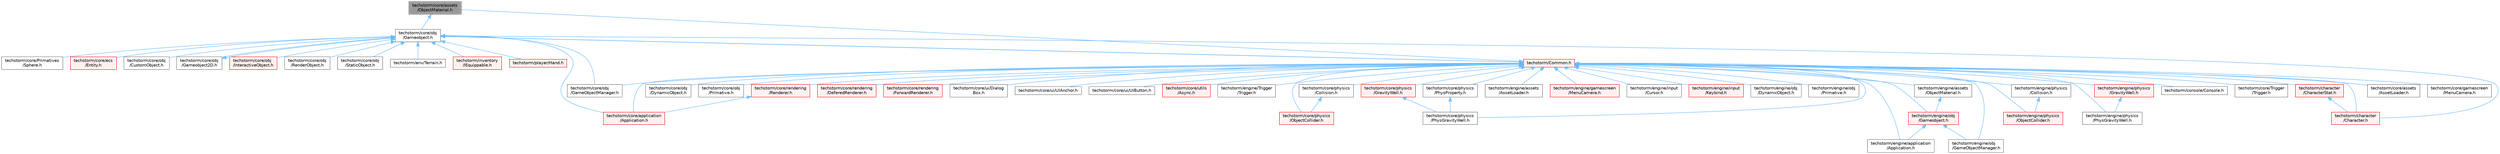 digraph "techstorm/core/assets/ObjectMaterial.h"
{
 // LATEX_PDF_SIZE
  bgcolor="transparent";
  edge [fontname=Helvetica,fontsize=10,labelfontname=Helvetica,labelfontsize=10];
  node [fontname=Helvetica,fontsize=10,shape=box,height=0.2,width=0.4];
  Node1 [id="Node000001",label="techstorm/core/assets\l/ObjectMaterial.h",height=0.2,width=0.4,color="gray40", fillcolor="grey60", style="filled", fontcolor="black",tooltip=" "];
  Node1 -> Node2 [id="edge1_Node000001_Node000002",dir="back",color="steelblue1",style="solid",tooltip=" "];
  Node2 [id="Node000002",label="techstorm/core/obj\l/Gameobject.h",height=0.2,width=0.4,color="grey40", fillcolor="white", style="filled",URL="$core_2obj_2_gameobject_8h.html",tooltip=" "];
  Node2 -> Node3 [id="edge2_Node000002_Node000003",dir="back",color="steelblue1",style="solid",tooltip=" "];
  Node3 [id="Node000003",label="techstorm/Common.h",height=0.2,width=0.4,color="red", fillcolor="#FFF0F0", style="filled",URL="$_common_8h.html",tooltip=" "];
  Node3 -> Node4 [id="edge3_Node000003_Node000004",dir="back",color="steelblue1",style="solid",tooltip=" "];
  Node4 [id="Node000004",label="techstorm/character\l/Character.h",height=0.2,width=0.4,color="red", fillcolor="#FFF0F0", style="filled",URL="$_character_8h.html",tooltip=" "];
  Node3 -> Node23 [id="edge4_Node000003_Node000023",dir="back",color="steelblue1",style="solid",tooltip=" "];
  Node23 [id="Node000023",label="techstorm/character\l/CharacterStat.h",height=0.2,width=0.4,color="red", fillcolor="#FFF0F0", style="filled",URL="$_character_stat_8h.html",tooltip=" "];
  Node23 -> Node4 [id="edge5_Node000023_Node000004",dir="back",color="steelblue1",style="solid",tooltip=" "];
  Node3 -> Node26 [id="edge6_Node000003_Node000026",dir="back",color="steelblue1",style="solid",tooltip=" "];
  Node26 [id="Node000026",label="techstorm/console/Console.h",height=0.2,width=0.4,color="grey40", fillcolor="white", style="filled",URL="$_console_8h.html",tooltip=" "];
  Node3 -> Node27 [id="edge7_Node000003_Node000027",dir="back",color="steelblue1",style="solid",tooltip=" "];
  Node27 [id="Node000027",label="techstorm/core/Trigger\l/Trigger.h",height=0.2,width=0.4,color="grey40", fillcolor="white", style="filled",URL="$core_2_trigger_2_trigger_8h.html",tooltip=" "];
  Node3 -> Node7 [id="edge8_Node000003_Node000007",dir="back",color="steelblue1",style="solid",tooltip=" "];
  Node7 [id="Node000007",label="techstorm/core/application\l/Application.h",height=0.2,width=0.4,color="red", fillcolor="#FFF0F0", style="filled",URL="$core_2application_2_application_8h.html",tooltip=" "];
  Node3 -> Node28 [id="edge9_Node000003_Node000028",dir="back",color="steelblue1",style="solid",tooltip=" "];
  Node28 [id="Node000028",label="techstorm/core/assets\l/AssetLoader.h",height=0.2,width=0.4,color="grey40", fillcolor="white", style="filled",URL="$core_2assets_2_asset_loader_8h.html",tooltip=" "];
  Node3 -> Node1 [id="edge10_Node000003_Node000001",dir="back",color="steelblue1",style="solid",tooltip=" "];
  Node3 -> Node29 [id="edge11_Node000003_Node000029",dir="back",color="steelblue1",style="solid",tooltip=" "];
  Node29 [id="Node000029",label="techstorm/core/gamescreen\l/MenuCamera.h",height=0.2,width=0.4,color="grey40", fillcolor="white", style="filled",URL="$core_2gamescreen_2_menu_camera_8h.html",tooltip=" "];
  Node3 -> Node30 [id="edge12_Node000003_Node000030",dir="back",color="steelblue1",style="solid",tooltip=" "];
  Node30 [id="Node000030",label="techstorm/core/obj\l/DynamicObject.h",height=0.2,width=0.4,color="grey40", fillcolor="white", style="filled",URL="$core_2obj_2_dynamic_object_8h.html",tooltip=" "];
  Node3 -> Node31 [id="edge13_Node000003_Node000031",dir="back",color="steelblue1",style="solid",tooltip=" "];
  Node31 [id="Node000031",label="techstorm/core/obj\l/GameObjectManager.h",height=0.2,width=0.4,color="grey40", fillcolor="white", style="filled",URL="$core_2obj_2_game_object_manager_8h.html",tooltip=" "];
  Node3 -> Node2 [id="edge14_Node000003_Node000002",dir="back",color="steelblue1",style="solid",tooltip=" "];
  Node3 -> Node32 [id="edge15_Node000003_Node000032",dir="back",color="steelblue1",style="solid",tooltip=" "];
  Node32 [id="Node000032",label="techstorm/core/obj\l/Primative.h",height=0.2,width=0.4,color="grey40", fillcolor="white", style="filled",URL="$core_2obj_2_primative_8h.html",tooltip=" "];
  Node3 -> Node33 [id="edge16_Node000003_Node000033",dir="back",color="steelblue1",style="solid",tooltip=" "];
  Node33 [id="Node000033",label="techstorm/core/physics\l/Collision.h",height=0.2,width=0.4,color="grey40", fillcolor="white", style="filled",URL="$core_2physics_2_collision_8h.html",tooltip=" "];
  Node33 -> Node34 [id="edge17_Node000033_Node000034",dir="back",color="steelblue1",style="solid",tooltip=" "];
  Node34 [id="Node000034",label="techstorm/core/physics\l/ObjectCollider.h",height=0.2,width=0.4,color="red", fillcolor="#FFF0F0", style="filled",URL="$core_2physics_2_object_collider_8h.html",tooltip=" "];
  Node3 -> Node36 [id="edge18_Node000003_Node000036",dir="back",color="steelblue1",style="solid",tooltip=" "];
  Node36 [id="Node000036",label="techstorm/core/physics\l/GravityWell.h",height=0.2,width=0.4,color="red", fillcolor="#FFF0F0", style="filled",URL="$core_2physics_2_gravity_well_8h.html",tooltip=" "];
  Node36 -> Node38 [id="edge19_Node000036_Node000038",dir="back",color="steelblue1",style="solid",tooltip=" "];
  Node38 [id="Node000038",label="techstorm/core/physics\l/PhysGravityWell.h",height=0.2,width=0.4,color="grey40", fillcolor="white", style="filled",URL="$core_2physics_2_phys_gravity_well_8h.html",tooltip=" "];
  Node3 -> Node34 [id="edge20_Node000003_Node000034",dir="back",color="steelblue1",style="solid",tooltip=" "];
  Node3 -> Node38 [id="edge21_Node000003_Node000038",dir="back",color="steelblue1",style="solid",tooltip=" "];
  Node3 -> Node39 [id="edge22_Node000003_Node000039",dir="back",color="steelblue1",style="solid",tooltip=" "];
  Node39 [id="Node000039",label="techstorm/core/physics\l/PhysProperty.h",height=0.2,width=0.4,color="grey40", fillcolor="white", style="filled",URL="$core_2physics_2_phys_property_8h.html",tooltip=" "];
  Node39 -> Node38 [id="edge23_Node000039_Node000038",dir="back",color="steelblue1",style="solid",tooltip=" "];
  Node3 -> Node40 [id="edge24_Node000003_Node000040",dir="back",color="steelblue1",style="solid",tooltip=" "];
  Node40 [id="Node000040",label="techstorm/core/rendering\l/DeferedRenderer.h",height=0.2,width=0.4,color="red", fillcolor="#FFF0F0", style="filled",URL="$core_2rendering_2_defered_renderer_8h.html",tooltip=" "];
  Node3 -> Node42 [id="edge25_Node000003_Node000042",dir="back",color="steelblue1",style="solid",tooltip=" "];
  Node42 [id="Node000042",label="techstorm/core/rendering\l/ForwardRenderer.h",height=0.2,width=0.4,color="red", fillcolor="#FFF0F0", style="filled",URL="$core_2rendering_2_forward_renderer_8h.html",tooltip=" "];
  Node3 -> Node43 [id="edge26_Node000003_Node000043",dir="back",color="steelblue1",style="solid",tooltip=" "];
  Node43 [id="Node000043",label="techstorm/core/rendering\l/Renderer.h",height=0.2,width=0.4,color="red", fillcolor="#FFF0F0", style="filled",URL="$core_2rendering_2_renderer_8h.html",tooltip=" "];
  Node43 -> Node7 [id="edge27_Node000043_Node000007",dir="back",color="steelblue1",style="solid",tooltip=" "];
  Node3 -> Node44 [id="edge28_Node000003_Node000044",dir="back",color="steelblue1",style="solid",tooltip=" "];
  Node44 [id="Node000044",label="techstorm/core/ui/Dialog\lBox.h",height=0.2,width=0.4,color="grey40", fillcolor="white", style="filled",URL="$core_2ui_2_dialog_box_8h.html",tooltip=" "];
  Node3 -> Node45 [id="edge29_Node000003_Node000045",dir="back",color="steelblue1",style="solid",tooltip=" "];
  Node45 [id="Node000045",label="techstorm/core/ui/UIAnchor.h",height=0.2,width=0.4,color="grey40", fillcolor="white", style="filled",URL="$core_2ui_2_u_i_anchor_8h.html",tooltip=" "];
  Node3 -> Node46 [id="edge30_Node000003_Node000046",dir="back",color="steelblue1",style="solid",tooltip=" "];
  Node46 [id="Node000046",label="techstorm/core/ui/UIButton.h",height=0.2,width=0.4,color="grey40", fillcolor="white", style="filled",URL="$core_2ui_2_u_i_button_8h.html",tooltip=" "];
  Node3 -> Node47 [id="edge31_Node000003_Node000047",dir="back",color="steelblue1",style="solid",tooltip=" "];
  Node47 [id="Node000047",label="techstorm/core/utils\l/Async.h",height=0.2,width=0.4,color="red", fillcolor="#FFF0F0", style="filled",URL="$core_2utils_2_async_8h.html",tooltip=" "];
  Node3 -> Node49 [id="edge32_Node000003_Node000049",dir="back",color="steelblue1",style="solid",tooltip=" "];
  Node49 [id="Node000049",label="techstorm/engine/Trigger\l/Trigger.h",height=0.2,width=0.4,color="grey40", fillcolor="white", style="filled",URL="$engine_2_trigger_2_trigger_8h.html",tooltip=" "];
  Node3 -> Node20 [id="edge33_Node000003_Node000020",dir="back",color="steelblue1",style="solid",tooltip=" "];
  Node20 [id="Node000020",label="techstorm/engine/application\l/Application.h",height=0.2,width=0.4,color="grey40", fillcolor="white", style="filled",URL="$engine_2application_2_application_8h.html",tooltip=" "];
  Node3 -> Node50 [id="edge34_Node000003_Node000050",dir="back",color="steelblue1",style="solid",tooltip=" "];
  Node50 [id="Node000050",label="techstorm/engine/assets\l/AssetLoader.h",height=0.2,width=0.4,color="grey40", fillcolor="white", style="filled",URL="$engine_2assets_2_asset_loader_8h.html",tooltip=" "];
  Node3 -> Node51 [id="edge35_Node000003_Node000051",dir="back",color="steelblue1",style="solid",tooltip=" "];
  Node51 [id="Node000051",label="techstorm/engine/assets\l/ObjectMaterial.h",height=0.2,width=0.4,color="grey40", fillcolor="white", style="filled",URL="$engine_2assets_2_object_material_8h.html",tooltip=" "];
  Node51 -> Node52 [id="edge36_Node000051_Node000052",dir="back",color="steelblue1",style="solid",tooltip=" "];
  Node52 [id="Node000052",label="techstorm/engine/obj\l/Gameobject.h",height=0.2,width=0.4,color="red", fillcolor="#FFF0F0", style="filled",URL="$engine_2obj_2_gameobject_8h.html",tooltip=" "];
  Node52 -> Node20 [id="edge37_Node000052_Node000020",dir="back",color="steelblue1",style="solid",tooltip=" "];
  Node52 -> Node58 [id="edge38_Node000052_Node000058",dir="back",color="steelblue1",style="solid",tooltip=" "];
  Node58 [id="Node000058",label="techstorm/engine/obj\l/GameObjectManager.h",height=0.2,width=0.4,color="grey40", fillcolor="white", style="filled",URL="$engine_2obj_2_game_object_manager_8h.html",tooltip=" "];
  Node3 -> Node63 [id="edge39_Node000003_Node000063",dir="back",color="steelblue1",style="solid",tooltip=" "];
  Node63 [id="Node000063",label="techstorm/engine/gamescreen\l/MenuCamera.h",height=0.2,width=0.4,color="red", fillcolor="#FFF0F0", style="filled",URL="$engine_2gamescreen_2_menu_camera_8h.html",tooltip=" "];
  Node3 -> Node65 [id="edge40_Node000003_Node000065",dir="back",color="steelblue1",style="solid",tooltip=" "];
  Node65 [id="Node000065",label="techstorm/engine/input\l/Cursor.h",height=0.2,width=0.4,color="grey40", fillcolor="white", style="filled",URL="$engine_2input_2_cursor_8h.html",tooltip=" "];
  Node3 -> Node66 [id="edge41_Node000003_Node000066",dir="back",color="steelblue1",style="solid",tooltip=" "];
  Node66 [id="Node000066",label="techstorm/engine/input\l/Keybind.h",height=0.2,width=0.4,color="red", fillcolor="#FFF0F0", style="filled",URL="$engine_2input_2_keybind_8h.html",tooltip=" "];
  Node3 -> Node68 [id="edge42_Node000003_Node000068",dir="back",color="steelblue1",style="solid",tooltip=" "];
  Node68 [id="Node000068",label="techstorm/engine/obj\l/DynamicObject.h",height=0.2,width=0.4,color="grey40", fillcolor="white", style="filled",URL="$engine_2obj_2_dynamic_object_8h.html",tooltip=" "];
  Node3 -> Node58 [id="edge43_Node000003_Node000058",dir="back",color="steelblue1",style="solid",tooltip=" "];
  Node3 -> Node52 [id="edge44_Node000003_Node000052",dir="back",color="steelblue1",style="solid",tooltip=" "];
  Node3 -> Node69 [id="edge45_Node000003_Node000069",dir="back",color="steelblue1",style="solid",tooltip=" "];
  Node69 [id="Node000069",label="techstorm/engine/obj\l/Primative.h",height=0.2,width=0.4,color="grey40", fillcolor="white", style="filled",URL="$engine_2obj_2_primative_8h.html",tooltip=" "];
  Node3 -> Node70 [id="edge46_Node000003_Node000070",dir="back",color="steelblue1",style="solid",tooltip=" "];
  Node70 [id="Node000070",label="techstorm/engine/physics\l/Collision.h",height=0.2,width=0.4,color="grey40", fillcolor="white", style="filled",URL="$engine_2physics_2_collision_8h.html",tooltip=" "];
  Node70 -> Node71 [id="edge47_Node000070_Node000071",dir="back",color="steelblue1",style="solid",tooltip=" "];
  Node71 [id="Node000071",label="techstorm/engine/physics\l/ObjectCollider.h",height=0.2,width=0.4,color="red", fillcolor="#FFF0F0", style="filled",URL="$engine_2physics_2_object_collider_8h.html",tooltip=" "];
  Node3 -> Node73 [id="edge48_Node000003_Node000073",dir="back",color="steelblue1",style="solid",tooltip=" "];
  Node73 [id="Node000073",label="techstorm/engine/physics\l/GravityWell.h",height=0.2,width=0.4,color="red", fillcolor="#FFF0F0", style="filled",URL="$engine_2physics_2_gravity_well_8h.html",tooltip=" "];
  Node73 -> Node75 [id="edge49_Node000073_Node000075",dir="back",color="steelblue1",style="solid",tooltip=" "];
  Node75 [id="Node000075",label="techstorm/engine/physics\l/PhysGravityWell.h",height=0.2,width=0.4,color="grey40", fillcolor="white", style="filled",URL="$engine_2physics_2_phys_gravity_well_8h.html",tooltip=" "];
  Node3 -> Node71 [id="edge50_Node000003_Node000071",dir="back",color="steelblue1",style="solid",tooltip=" "];
  Node3 -> Node75 [id="edge51_Node000003_Node000075",dir="back",color="steelblue1",style="solid",tooltip=" "];
  Node2 -> Node4 [id="edge52_Node000002_Node000004",dir="back",color="steelblue1",style="solid",tooltip=" "];
  Node2 -> Node9 [id="edge53_Node000002_Node000009",dir="back",color="steelblue1",style="solid",tooltip=" "];
  Node9 [id="Node000009",label="techstorm/core/Primatives\l/Sphere.h",height=0.2,width=0.4,color="grey40", fillcolor="white", style="filled",URL="$core_2_primatives_2_sphere_8h.html",tooltip=" "];
  Node2 -> Node7 [id="edge54_Node000002_Node000007",dir="back",color="steelblue1",style="solid",tooltip=" "];
  Node2 -> Node107 [id="edge55_Node000002_Node000107",dir="back",color="steelblue1",style="solid",tooltip=" "];
  Node107 [id="Node000107",label="techstorm/core/ecs\l/Entity.h",height=0.2,width=0.4,color="red", fillcolor="#FFF0F0", style="filled",URL="$core_2ecs_2_entity_8h.html",tooltip=" "];
  Node2 -> Node112 [id="edge56_Node000002_Node000112",dir="back",color="steelblue1",style="solid",tooltip=" "];
  Node112 [id="Node000112",label="techstorm/core/obj\l/CustomObject.h",height=0.2,width=0.4,color="grey40", fillcolor="white", style="filled",URL="$core_2obj_2_custom_object_8h.html",tooltip=" "];
  Node2 -> Node31 [id="edge57_Node000002_Node000031",dir="back",color="steelblue1",style="solid",tooltip=" "];
  Node2 -> Node113 [id="edge58_Node000002_Node000113",dir="back",color="steelblue1",style="solid",tooltip=" "];
  Node113 [id="Node000113",label="techstorm/core/obj\l/Gameobject2D.h",height=0.2,width=0.4,color="grey40", fillcolor="white", style="filled",URL="$core_2obj_2_gameobject2_d_8h.html",tooltip=" "];
  Node113 -> Node2 [id="edge59_Node000113_Node000002",dir="back",color="steelblue1",style="solid",tooltip=" "];
  Node2 -> Node114 [id="edge60_Node000002_Node000114",dir="back",color="steelblue1",style="solid",tooltip=" "];
  Node114 [id="Node000114",label="techstorm/core/obj\l/InteractiveObject.h",height=0.2,width=0.4,color="red", fillcolor="#FFF0F0", style="filled",URL="$core_2obj_2_interactive_object_8h.html",tooltip=" "];
  Node2 -> Node116 [id="edge61_Node000002_Node000116",dir="back",color="steelblue1",style="solid",tooltip=" "];
  Node116 [id="Node000116",label="techstorm/core/obj\l/RenderObject.h",height=0.2,width=0.4,color="grey40", fillcolor="white", style="filled",URL="$core_2obj_2_render_object_8h.html",tooltip=" "];
  Node2 -> Node117 [id="edge62_Node000002_Node000117",dir="back",color="steelblue1",style="solid",tooltip=" "];
  Node117 [id="Node000117",label="techstorm/core/obj\l/StaticObject.h",height=0.2,width=0.4,color="grey40", fillcolor="white", style="filled",URL="$core_2obj_2_static_object_8h.html",tooltip=" "];
  Node2 -> Node118 [id="edge63_Node000002_Node000118",dir="back",color="steelblue1",style="solid",tooltip=" "];
  Node118 [id="Node000118",label="techstorm/env/Terrain.h",height=0.2,width=0.4,color="grey40", fillcolor="white", style="filled",URL="$_terrain_8h.html",tooltip=" "];
  Node2 -> Node119 [id="edge64_Node000002_Node000119",dir="back",color="steelblue1",style="solid",tooltip=" "];
  Node119 [id="Node000119",label="techstorm/inventory\l/IEquippable.h",height=0.2,width=0.4,color="red", fillcolor="#FFF0F0", style="filled",URL="$_i_equippable_8h.html",tooltip=" "];
  Node2 -> Node122 [id="edge65_Node000002_Node000122",dir="back",color="steelblue1",style="solid",tooltip=" "];
  Node122 [id="Node000122",label="techstorm/player/Hand.h",height=0.2,width=0.4,color="red", fillcolor="#FFF0F0", style="filled",URL="$_hand_8h.html",tooltip=" "];
}
